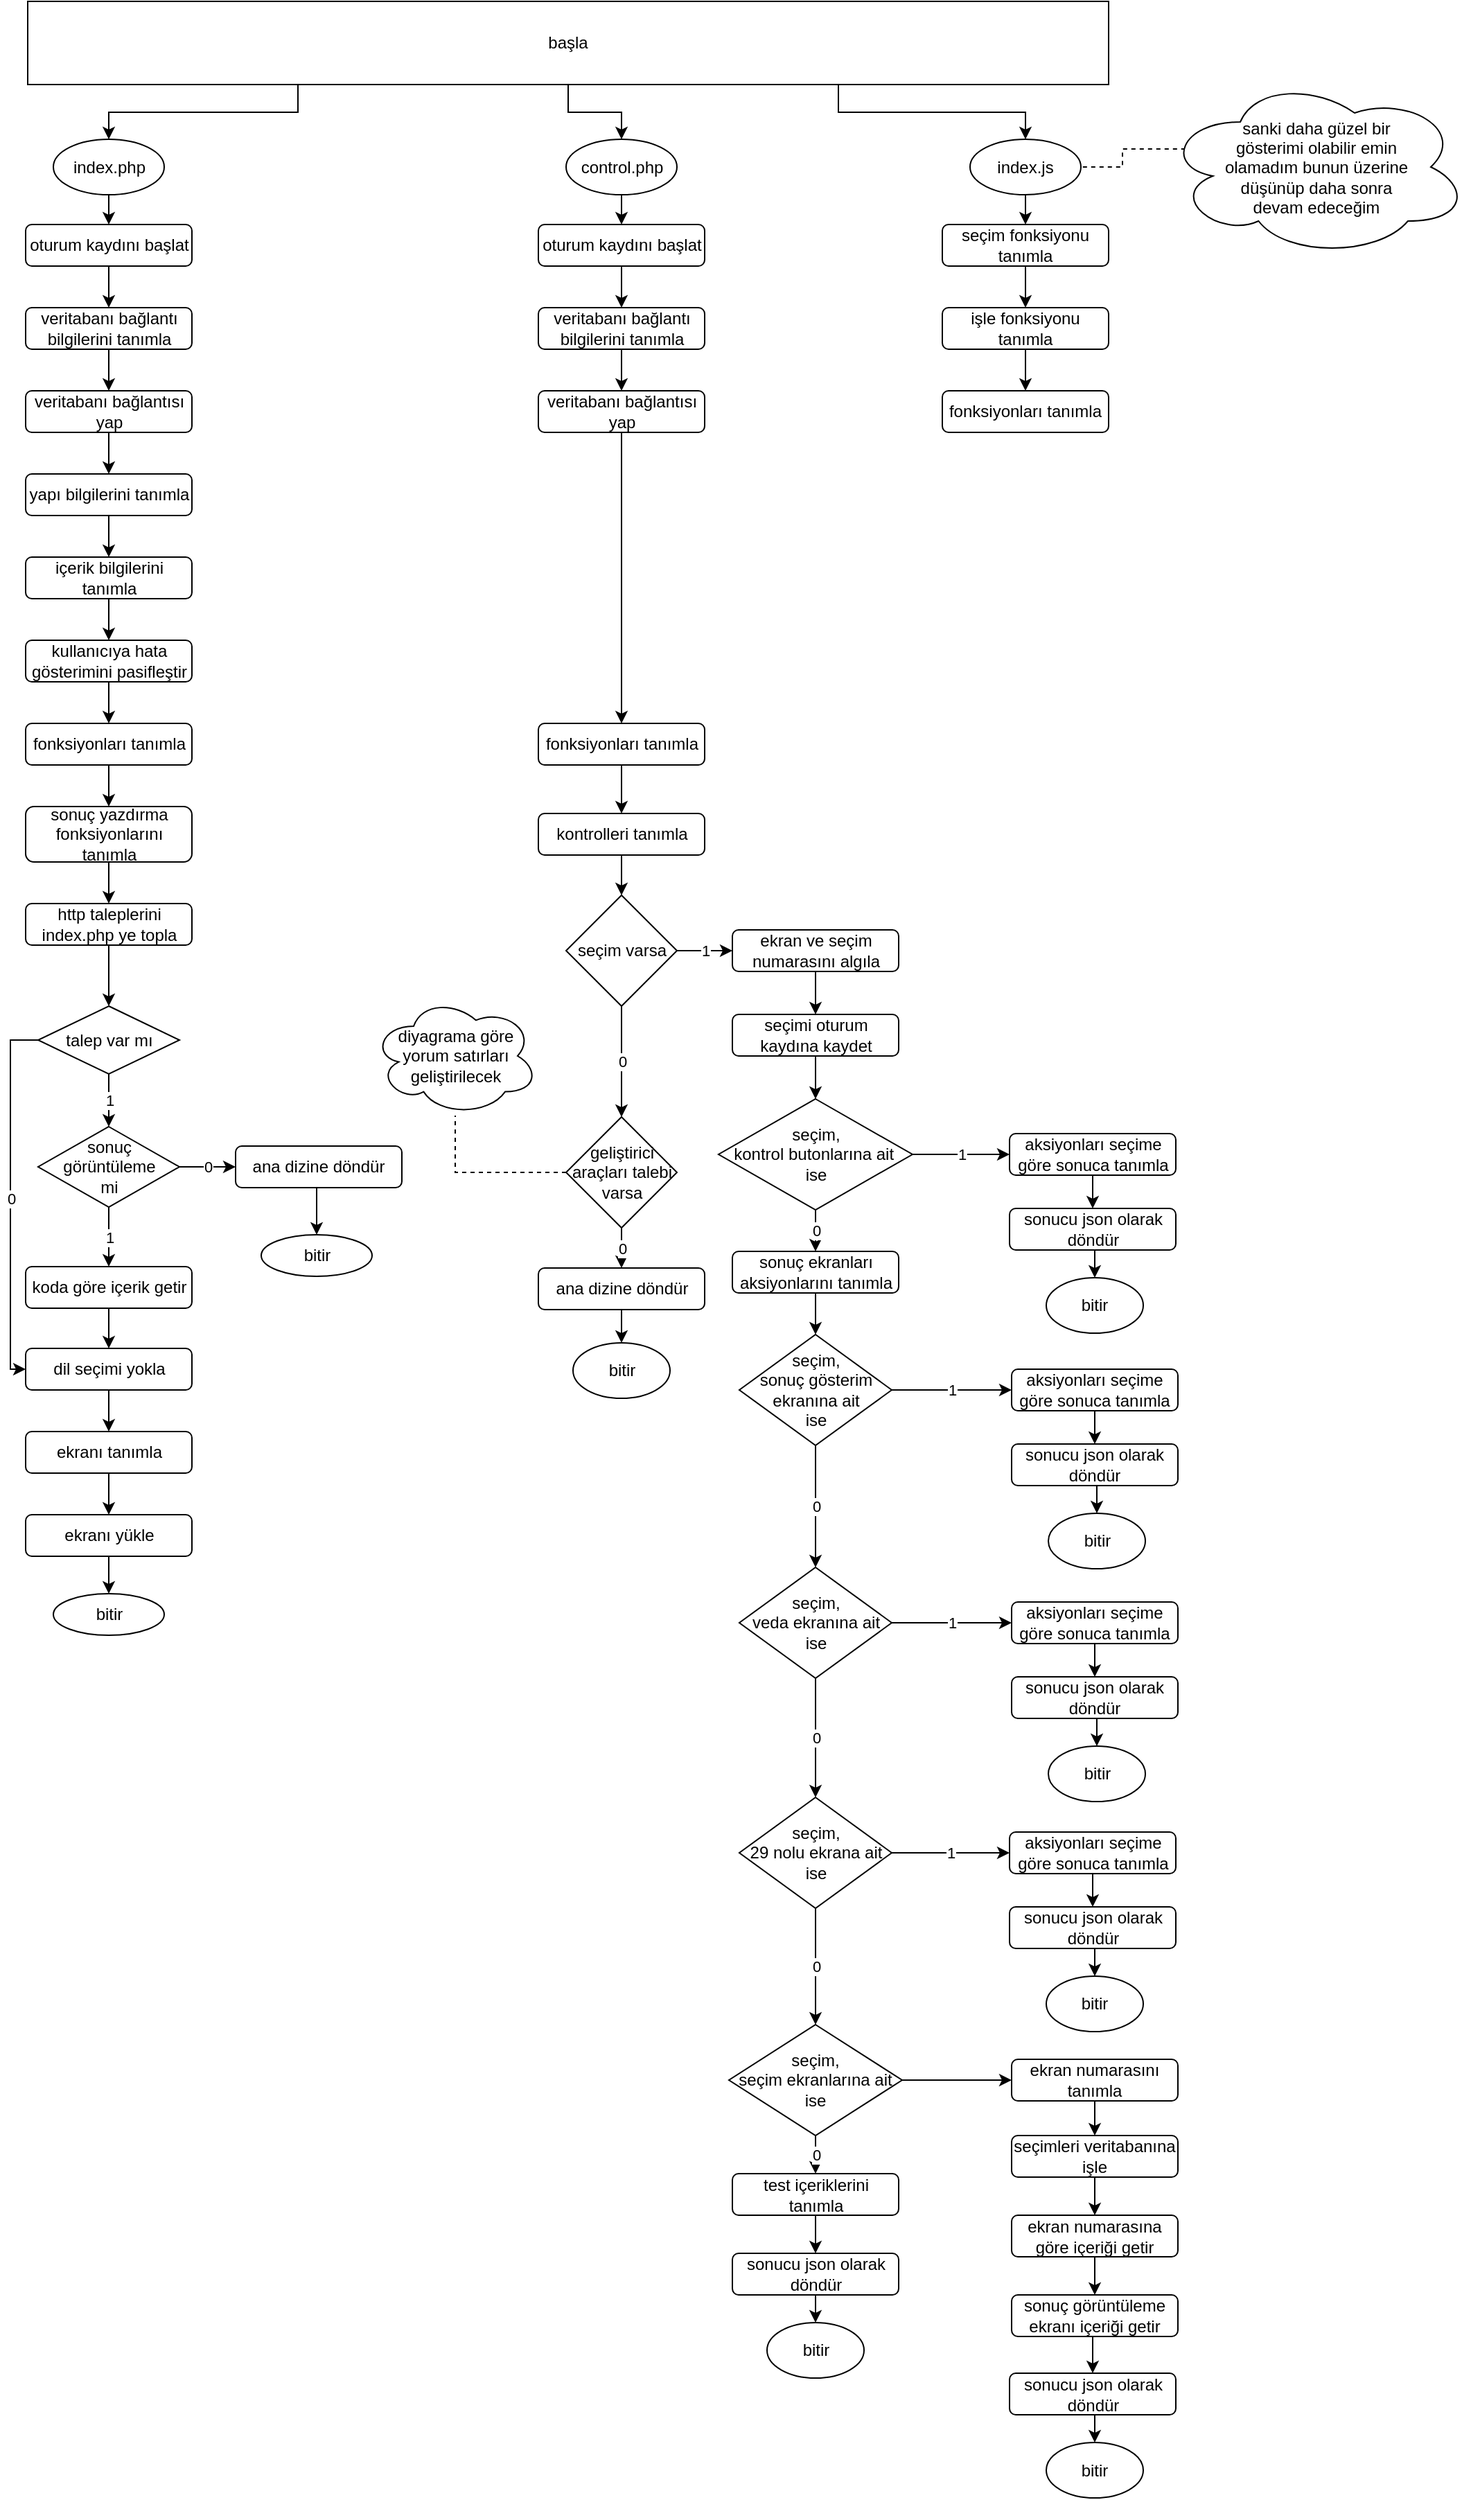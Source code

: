 <mxfile version="10.6.7" type="device"><diagram id="p0BvSdagmJP7xBnt4I6D" name="Sayfa -1"><mxGraphModel dx="1566" dy="698" grid="1" gridSize="10" guides="1" tooltips="1" connect="1" arrows="1" fold="1" page="1" pageScale="1" pageWidth="827" pageHeight="1169" math="0" shadow="0"><root><mxCell id="0"/><mxCell id="1" parent="0"/><mxCell id="ly19w23eEd7OqHjqicTo-350" style="edgeStyle=orthogonalEdgeStyle;rounded=0;orthogonalLoop=1;jettySize=auto;html=1;exitX=0.25;exitY=1;exitDx=0;exitDy=0;entryX=0.5;entryY=0;entryDx=0;entryDy=0;endArrow=classic;endFill=1;" edge="1" parent="1" source="ly19w23eEd7OqHjqicTo-2" target="ly19w23eEd7OqHjqicTo-345"><mxGeometry relative="1" as="geometry"/></mxCell><mxCell id="ly19w23eEd7OqHjqicTo-351" style="edgeStyle=orthogonalEdgeStyle;rounded=0;orthogonalLoop=1;jettySize=auto;html=1;exitX=0.5;exitY=1;exitDx=0;exitDy=0;entryX=0.5;entryY=0;entryDx=0;entryDy=0;endArrow=classic;endFill=1;" edge="1" parent="1" source="ly19w23eEd7OqHjqicTo-2" target="ly19w23eEd7OqHjqicTo-347"><mxGeometry relative="1" as="geometry"/></mxCell><mxCell id="ly19w23eEd7OqHjqicTo-363" style="edgeStyle=orthogonalEdgeStyle;rounded=0;orthogonalLoop=1;jettySize=auto;html=1;exitX=0.75;exitY=1;exitDx=0;exitDy=0;entryX=0.5;entryY=0;entryDx=0;entryDy=0;endArrow=classic;endFill=1;" edge="1" parent="1" source="ly19w23eEd7OqHjqicTo-2" target="ly19w23eEd7OqHjqicTo-361"><mxGeometry relative="1" as="geometry"/></mxCell><mxCell id="ly19w23eEd7OqHjqicTo-2" value="başla" style="rounded=0;whiteSpace=wrap;html=1;" vertex="1" parent="1"><mxGeometry x="20" y="20" width="780" height="60" as="geometry"/></mxCell><mxCell id="ly19w23eEd7OqHjqicTo-5" value="" style="edgeStyle=orthogonalEdgeStyle;rounded=0;orthogonalLoop=1;jettySize=auto;html=1;" edge="1" parent="1" source="ly19w23eEd7OqHjqicTo-3" target="ly19w23eEd7OqHjqicTo-4"><mxGeometry relative="1" as="geometry"/></mxCell><mxCell id="ly19w23eEd7OqHjqicTo-3" value="oturum kaydını başlat" style="rounded=1;whiteSpace=wrap;html=1;" vertex="1" parent="1"><mxGeometry x="18.5" y="181" width="120" height="30" as="geometry"/></mxCell><mxCell id="ly19w23eEd7OqHjqicTo-67" style="edgeStyle=orthogonalEdgeStyle;rounded=0;orthogonalLoop=1;jettySize=auto;html=1;exitX=0.5;exitY=1;exitDx=0;exitDy=0;entryX=0.5;entryY=0;entryDx=0;entryDy=0;" edge="1" parent="1" source="ly19w23eEd7OqHjqicTo-55" target="ly19w23eEd7OqHjqicTo-57"><mxGeometry relative="1" as="geometry"/></mxCell><mxCell id="ly19w23eEd7OqHjqicTo-55" value="oturum kaydını başlat" style="rounded=1;whiteSpace=wrap;html=1;" vertex="1" parent="1"><mxGeometry x="388.5" y="181" width="120" height="30" as="geometry"/></mxCell><mxCell id="ly19w23eEd7OqHjqicTo-368" value="" style="edgeStyle=orthogonalEdgeStyle;rounded=0;orthogonalLoop=1;jettySize=auto;html=1;endArrow=classic;endFill=1;" edge="1" parent="1" source="ly19w23eEd7OqHjqicTo-364" target="ly19w23eEd7OqHjqicTo-367"><mxGeometry relative="1" as="geometry"/></mxCell><mxCell id="ly19w23eEd7OqHjqicTo-364" value="seçim fonksiyonu tanımla" style="rounded=1;whiteSpace=wrap;html=1;" vertex="1" parent="1"><mxGeometry x="680" y="181" width="120" height="30" as="geometry"/></mxCell><mxCell id="ly19w23eEd7OqHjqicTo-370" value="" style="edgeStyle=orthogonalEdgeStyle;rounded=0;orthogonalLoop=1;jettySize=auto;html=1;endArrow=classic;endFill=1;" edge="1" parent="1" source="ly19w23eEd7OqHjqicTo-367" target="ly19w23eEd7OqHjqicTo-369"><mxGeometry relative="1" as="geometry"/></mxCell><mxCell id="ly19w23eEd7OqHjqicTo-367" value="işle fonksiyonu tanımla" style="rounded=1;whiteSpace=wrap;html=1;" vertex="1" parent="1"><mxGeometry x="680" y="241" width="120" height="30" as="geometry"/></mxCell><mxCell id="ly19w23eEd7OqHjqicTo-369" value="fonksiyonları tanımla" style="rounded=1;whiteSpace=wrap;html=1;" vertex="1" parent="1"><mxGeometry x="680" y="301" width="120" height="30" as="geometry"/></mxCell><mxCell id="ly19w23eEd7OqHjqicTo-7" value="" style="edgeStyle=orthogonalEdgeStyle;rounded=0;orthogonalLoop=1;jettySize=auto;html=1;" edge="1" parent="1" source="ly19w23eEd7OqHjqicTo-4" target="ly19w23eEd7OqHjqicTo-6"><mxGeometry relative="1" as="geometry"/></mxCell><mxCell id="ly19w23eEd7OqHjqicTo-4" value="veritabanı bağlantı bilgilerini tanımla" style="rounded=1;whiteSpace=wrap;html=1;" vertex="1" parent="1"><mxGeometry x="18.5" y="241" width="120" height="30" as="geometry"/></mxCell><mxCell id="ly19w23eEd7OqHjqicTo-66" style="edgeStyle=orthogonalEdgeStyle;rounded=0;orthogonalLoop=1;jettySize=auto;html=1;exitX=0.5;exitY=1;exitDx=0;exitDy=0;entryX=0.5;entryY=0;entryDx=0;entryDy=0;" edge="1" parent="1" source="ly19w23eEd7OqHjqicTo-57" target="ly19w23eEd7OqHjqicTo-59"><mxGeometry relative="1" as="geometry"/></mxCell><mxCell id="ly19w23eEd7OqHjqicTo-57" value="veritabanı bağlantı bilgilerini tanımla" style="rounded=1;whiteSpace=wrap;html=1;" vertex="1" parent="1"><mxGeometry x="388.5" y="241" width="120" height="30" as="geometry"/></mxCell><mxCell id="ly19w23eEd7OqHjqicTo-9" value="" style="edgeStyle=orthogonalEdgeStyle;rounded=0;orthogonalLoop=1;jettySize=auto;html=1;" edge="1" parent="1" source="ly19w23eEd7OqHjqicTo-6" target="ly19w23eEd7OqHjqicTo-8"><mxGeometry relative="1" as="geometry"/></mxCell><mxCell id="ly19w23eEd7OqHjqicTo-6" value="veritabanı bağlantısı yap" style="rounded=1;whiteSpace=wrap;html=1;" vertex="1" parent="1"><mxGeometry x="18.5" y="301" width="120" height="30" as="geometry"/></mxCell><mxCell id="ly19w23eEd7OqHjqicTo-65" style="edgeStyle=orthogonalEdgeStyle;rounded=0;orthogonalLoop=1;jettySize=auto;html=1;exitX=0.5;exitY=1;exitDx=0;exitDy=0;entryX=0.5;entryY=0;entryDx=0;entryDy=0;" edge="1" parent="1" source="ly19w23eEd7OqHjqicTo-59" target="ly19w23eEd7OqHjqicTo-61"><mxGeometry relative="1" as="geometry"/></mxCell><mxCell id="ly19w23eEd7OqHjqicTo-59" value="veritabanı bağlantısı yap" style="rounded=1;whiteSpace=wrap;html=1;" vertex="1" parent="1"><mxGeometry x="388.5" y="301" width="120" height="30" as="geometry"/></mxCell><mxCell id="ly19w23eEd7OqHjqicTo-11" value="" style="edgeStyle=orthogonalEdgeStyle;rounded=0;orthogonalLoop=1;jettySize=auto;html=1;" edge="1" parent="1" source="ly19w23eEd7OqHjqicTo-8" target="ly19w23eEd7OqHjqicTo-10"><mxGeometry relative="1" as="geometry"/></mxCell><mxCell id="ly19w23eEd7OqHjqicTo-8" value="yapı bilgilerini tanımla" style="rounded=1;whiteSpace=wrap;html=1;" vertex="1" parent="1"><mxGeometry x="18.5" y="361" width="120" height="30" as="geometry"/></mxCell><mxCell id="ly19w23eEd7OqHjqicTo-13" value="" style="edgeStyle=orthogonalEdgeStyle;rounded=0;orthogonalLoop=1;jettySize=auto;html=1;" edge="1" parent="1" source="ly19w23eEd7OqHjqicTo-10" target="ly19w23eEd7OqHjqicTo-12"><mxGeometry relative="1" as="geometry"/></mxCell><mxCell id="ly19w23eEd7OqHjqicTo-10" value="içerik bilgilerini tanımla" style="rounded=1;whiteSpace=wrap;html=1;" vertex="1" parent="1"><mxGeometry x="18.5" y="421" width="120" height="30" as="geometry"/></mxCell><mxCell id="ly19w23eEd7OqHjqicTo-15" value="" style="edgeStyle=orthogonalEdgeStyle;rounded=0;orthogonalLoop=1;jettySize=auto;html=1;" edge="1" parent="1" source="ly19w23eEd7OqHjqicTo-12" target="ly19w23eEd7OqHjqicTo-14"><mxGeometry relative="1" as="geometry"/></mxCell><mxCell id="ly19w23eEd7OqHjqicTo-12" value="kullanıcıya hata gösterimini pasifleştir" style="rounded=1;whiteSpace=wrap;html=1;" vertex="1" parent="1"><mxGeometry x="18.5" y="481" width="120" height="30" as="geometry"/></mxCell><mxCell id="ly19w23eEd7OqHjqicTo-17" value="" style="edgeStyle=orthogonalEdgeStyle;rounded=0;orthogonalLoop=1;jettySize=auto;html=1;" edge="1" parent="1" source="ly19w23eEd7OqHjqicTo-14" target="ly19w23eEd7OqHjqicTo-16"><mxGeometry relative="1" as="geometry"/></mxCell><mxCell id="ly19w23eEd7OqHjqicTo-14" value="fonksiyonları tanımla" style="rounded=1;whiteSpace=wrap;html=1;" vertex="1" parent="1"><mxGeometry x="18.5" y="541" width="120" height="30" as="geometry"/></mxCell><mxCell id="ly19w23eEd7OqHjqicTo-64" value="" style="edgeStyle=orthogonalEdgeStyle;rounded=0;orthogonalLoop=1;jettySize=auto;html=1;" edge="1" parent="1" source="ly19w23eEd7OqHjqicTo-61" target="ly19w23eEd7OqHjqicTo-63"><mxGeometry relative="1" as="geometry"/></mxCell><mxCell id="ly19w23eEd7OqHjqicTo-61" value="fonksiyonları tanımla" style="rounded=1;whiteSpace=wrap;html=1;" vertex="1" parent="1"><mxGeometry x="388.5" y="541" width="120" height="30" as="geometry"/></mxCell><mxCell id="ly19w23eEd7OqHjqicTo-69" style="edgeStyle=orthogonalEdgeStyle;rounded=0;orthogonalLoop=1;jettySize=auto;html=1;exitX=0.5;exitY=1;exitDx=0;exitDy=0;entryX=0.5;entryY=0;entryDx=0;entryDy=0;" edge="1" parent="1" source="ly19w23eEd7OqHjqicTo-63" target="ly19w23eEd7OqHjqicTo-68"><mxGeometry relative="1" as="geometry"/></mxCell><mxCell id="ly19w23eEd7OqHjqicTo-63" value="kontrolleri tanımla" style="rounded=1;whiteSpace=wrap;html=1;" vertex="1" parent="1"><mxGeometry x="388.5" y="606" width="120" height="30" as="geometry"/></mxCell><mxCell id="ly19w23eEd7OqHjqicTo-267" value="" style="edgeStyle=orthogonalEdgeStyle;rounded=0;orthogonalLoop=1;jettySize=auto;html=1;endArrow=classic;endFill=1;" edge="1" parent="1" source="ly19w23eEd7OqHjqicTo-71" target="ly19w23eEd7OqHjqicTo-266"><mxGeometry relative="1" as="geometry"/></mxCell><mxCell id="ly19w23eEd7OqHjqicTo-71" value="ekran ve seçim numarasını algıla" style="rounded=1;whiteSpace=wrap;html=1;" vertex="1" parent="1"><mxGeometry x="528.5" y="690.0" width="120" height="30" as="geometry"/></mxCell><mxCell id="ly19w23eEd7OqHjqicTo-282" style="edgeStyle=orthogonalEdgeStyle;rounded=0;orthogonalLoop=1;jettySize=auto;html=1;exitX=0.5;exitY=1;exitDx=0;exitDy=0;entryX=0.5;entryY=0;entryDx=0;entryDy=0;endArrow=classic;endFill=1;" edge="1" parent="1" source="ly19w23eEd7OqHjqicTo-266" target="ly19w23eEd7OqHjqicTo-281"><mxGeometry relative="1" as="geometry"/></mxCell><mxCell id="ly19w23eEd7OqHjqicTo-266" value="seçimi oturum kaydına kaydet" style="rounded=1;whiteSpace=wrap;html=1;" vertex="1" parent="1"><mxGeometry x="528.5" y="751" width="120" height="30" as="geometry"/></mxCell><mxCell id="ly19w23eEd7OqHjqicTo-286" style="edgeStyle=orthogonalEdgeStyle;rounded=0;orthogonalLoop=1;jettySize=auto;html=1;exitX=0.5;exitY=1;exitDx=0;exitDy=0;entryX=0.5;entryY=0;entryDx=0;entryDy=0;endArrow=classic;endFill=1;" edge="1" parent="1" source="ly19w23eEd7OqHjqicTo-279" target="ly19w23eEd7OqHjqicTo-285"><mxGeometry relative="1" as="geometry"/></mxCell><mxCell id="ly19w23eEd7OqHjqicTo-279" value="sonuç ekranları aksiyonlarını tanımla" style="rounded=1;whiteSpace=wrap;html=1;" vertex="1" parent="1"><mxGeometry x="528.5" y="922" width="120" height="30" as="geometry"/></mxCell><mxCell id="ly19w23eEd7OqHjqicTo-340" style="edgeStyle=orthogonalEdgeStyle;rounded=0;orthogonalLoop=1;jettySize=auto;html=1;exitX=0.5;exitY=1;exitDx=0;exitDy=0;entryX=0.5;entryY=0;entryDx=0;entryDy=0;endArrow=classic;endFill=1;" edge="1" parent="1" source="ly19w23eEd7OqHjqicTo-336" target="ly19w23eEd7OqHjqicTo-338"><mxGeometry relative="1" as="geometry"/></mxCell><mxCell id="ly19w23eEd7OqHjqicTo-336" value="ana dizine döndür" style="rounded=1;whiteSpace=wrap;html=1;" vertex="1" parent="1"><mxGeometry x="388.5" y="934" width="120" height="30" as="geometry"/></mxCell><mxCell id="ly19w23eEd7OqHjqicTo-276" value="" style="edgeStyle=orthogonalEdgeStyle;rounded=0;orthogonalLoop=1;jettySize=auto;html=1;endArrow=classic;endFill=1;" edge="1" parent="1" source="ly19w23eEd7OqHjqicTo-273" target="ly19w23eEd7OqHjqicTo-275"><mxGeometry relative="1" as="geometry"/></mxCell><mxCell id="ly19w23eEd7OqHjqicTo-273" value="aksiyonları seçime göre sonuca tanımla" style="rounded=1;whiteSpace=wrap;html=1;" vertex="1" parent="1"><mxGeometry x="728.5" y="837" width="120" height="30" as="geometry"/></mxCell><mxCell id="ly19w23eEd7OqHjqicTo-278" style="edgeStyle=orthogonalEdgeStyle;rounded=0;orthogonalLoop=1;jettySize=auto;html=1;exitX=0.5;exitY=1;exitDx=0;exitDy=0;entryX=0.5;entryY=0;entryDx=0;entryDy=0;endArrow=classic;endFill=1;" edge="1" parent="1" source="ly19w23eEd7OqHjqicTo-275" target="ly19w23eEd7OqHjqicTo-277"><mxGeometry relative="1" as="geometry"/></mxCell><mxCell id="ly19w23eEd7OqHjqicTo-275" value="sonucu json olarak döndür" style="rounded=1;whiteSpace=wrap;html=1;" vertex="1" parent="1"><mxGeometry x="728.5" y="891" width="120" height="30" as="geometry"/></mxCell><mxCell id="ly19w23eEd7OqHjqicTo-19" value="" style="edgeStyle=orthogonalEdgeStyle;rounded=0;orthogonalLoop=1;jettySize=auto;html=1;" edge="1" parent="1" source="ly19w23eEd7OqHjqicTo-16" target="ly19w23eEd7OqHjqicTo-18"><mxGeometry relative="1" as="geometry"/></mxCell><mxCell id="ly19w23eEd7OqHjqicTo-16" value="sonuç yazdırma fonksiyonlarını tanımla" style="rounded=1;whiteSpace=wrap;html=1;" vertex="1" parent="1"><mxGeometry x="18.5" y="601" width="120" height="40" as="geometry"/></mxCell><mxCell id="ly19w23eEd7OqHjqicTo-21" value="" style="edgeStyle=orthogonalEdgeStyle;rounded=0;orthogonalLoop=1;jettySize=auto;html=1;" edge="1" parent="1" source="ly19w23eEd7OqHjqicTo-18" target="ly19w23eEd7OqHjqicTo-20"><mxGeometry relative="1" as="geometry"/></mxCell><mxCell id="ly19w23eEd7OqHjqicTo-18" value="http taleplerini index.php ye topla" style="rounded=1;whiteSpace=wrap;html=1;" vertex="1" parent="1"><mxGeometry x="18.5" y="671" width="120" height="30" as="geometry"/></mxCell><mxCell id="ly19w23eEd7OqHjqicTo-43" value="1" style="edgeStyle=orthogonalEdgeStyle;rounded=0;orthogonalLoop=1;jettySize=auto;html=1;exitX=0.5;exitY=1;exitDx=0;exitDy=0;entryX=0.5;entryY=0;entryDx=0;entryDy=0;" edge="1" parent="1" source="ly19w23eEd7OqHjqicTo-20" target="ly19w23eEd7OqHjqicTo-30"><mxGeometry relative="1" as="geometry"/></mxCell><mxCell id="ly19w23eEd7OqHjqicTo-356" value="0" style="edgeStyle=orthogonalEdgeStyle;rounded=0;orthogonalLoop=1;jettySize=auto;html=1;exitX=0;exitY=0.5;exitDx=0;exitDy=0;entryX=0;entryY=0.5;entryDx=0;entryDy=0;endArrow=classic;endFill=1;" edge="1" parent="1" source="ly19w23eEd7OqHjqicTo-20" target="ly19w23eEd7OqHjqicTo-22"><mxGeometry relative="1" as="geometry"/></mxCell><mxCell id="ly19w23eEd7OqHjqicTo-20" value="talep var mı" style="rhombus;whiteSpace=wrap;html=1;fontFamily=Helvetica;fontSize=12;fontColor=#000000;align=center;strokeColor=#000000;fillColor=#ffffff;" vertex="1" parent="1"><mxGeometry x="27.5" y="745" width="102" height="49" as="geometry"/></mxCell><mxCell id="ly19w23eEd7OqHjqicTo-353" value="0" style="edgeStyle=orthogonalEdgeStyle;rounded=0;orthogonalLoop=1;jettySize=auto;html=1;exitX=1;exitY=0.5;exitDx=0;exitDy=0;entryX=0;entryY=0.5;entryDx=0;entryDy=0;endArrow=classic;endFill=1;" edge="1" parent="1" source="ly19w23eEd7OqHjqicTo-30" target="ly19w23eEd7OqHjqicTo-44"><mxGeometry relative="1" as="geometry"/></mxCell><mxCell id="ly19w23eEd7OqHjqicTo-355" value="1" style="edgeStyle=orthogonalEdgeStyle;rounded=0;orthogonalLoop=1;jettySize=auto;html=1;exitX=0.5;exitY=1;exitDx=0;exitDy=0;entryX=0.5;entryY=0;entryDx=0;entryDy=0;endArrow=classic;endFill=1;" edge="1" parent="1" source="ly19w23eEd7OqHjqicTo-30" target="ly19w23eEd7OqHjqicTo-32"><mxGeometry relative="1" as="geometry"/></mxCell><mxCell id="ly19w23eEd7OqHjqicTo-30" value="sonuç &lt;br&gt;görüntüleme &lt;br&gt;mi" style="rhombus;whiteSpace=wrap;html=1;fontFamily=Helvetica;fontSize=12;fontColor=#000000;align=center;strokeColor=#000000;fillColor=#ffffff;" vertex="1" parent="1"><mxGeometry x="27.5" y="832" width="102" height="58" as="geometry"/></mxCell><mxCell id="ly19w23eEd7OqHjqicTo-25" value="" style="edgeStyle=orthogonalEdgeStyle;rounded=0;orthogonalLoop=1;jettySize=auto;html=1;" edge="1" parent="1" source="ly19w23eEd7OqHjqicTo-22" target="ly19w23eEd7OqHjqicTo-24"><mxGeometry relative="1" as="geometry"/></mxCell><mxCell id="ly19w23eEd7OqHjqicTo-22" value="dil seçimi yokla" style="rounded=1;whiteSpace=wrap;html=1;" vertex="1" parent="1"><mxGeometry x="18.5" y="992" width="120" height="30" as="geometry"/></mxCell><mxCell id="ly19w23eEd7OqHjqicTo-53" style="edgeStyle=orthogonalEdgeStyle;rounded=0;orthogonalLoop=1;jettySize=auto;html=1;exitX=0.5;exitY=1;exitDx=0;exitDy=0;entryX=0.5;entryY=0;entryDx=0;entryDy=0;" edge="1" parent="1" source="ly19w23eEd7OqHjqicTo-32" target="ly19w23eEd7OqHjqicTo-22"><mxGeometry relative="1" as="geometry"/></mxCell><mxCell id="ly19w23eEd7OqHjqicTo-32" value="koda göre içerik getir" style="rounded=1;whiteSpace=wrap;html=1;" vertex="1" parent="1"><mxGeometry x="18.5" y="933" width="120" height="30" as="geometry"/></mxCell><mxCell id="ly19w23eEd7OqHjqicTo-354" style="edgeStyle=orthogonalEdgeStyle;rounded=0;orthogonalLoop=1;jettySize=auto;html=1;exitX=0.5;exitY=1;exitDx=0;exitDy=0;entryX=0.5;entryY=0;entryDx=0;entryDy=0;endArrow=classic;endFill=1;" edge="1" parent="1" source="ly19w23eEd7OqHjqicTo-44" target="ly19w23eEd7OqHjqicTo-48"><mxGeometry relative="1" as="geometry"/></mxCell><mxCell id="ly19w23eEd7OqHjqicTo-44" value="ana dizine döndür&lt;br&gt;" style="rounded=1;whiteSpace=wrap;html=1;" vertex="1" parent="1"><mxGeometry x="170" y="846" width="120" height="30" as="geometry"/></mxCell><mxCell id="ly19w23eEd7OqHjqicTo-27" value="" style="edgeStyle=orthogonalEdgeStyle;rounded=0;orthogonalLoop=1;jettySize=auto;html=1;" edge="1" parent="1" source="ly19w23eEd7OqHjqicTo-24" target="ly19w23eEd7OqHjqicTo-26"><mxGeometry relative="1" as="geometry"/></mxCell><mxCell id="ly19w23eEd7OqHjqicTo-24" value="ekranı tanımla" style="rounded=1;whiteSpace=wrap;html=1;" vertex="1" parent="1"><mxGeometry x="18.5" y="1052" width="120" height="30" as="geometry"/></mxCell><mxCell id="ly19w23eEd7OqHjqicTo-360" style="edgeStyle=orthogonalEdgeStyle;rounded=0;orthogonalLoop=1;jettySize=auto;html=1;exitX=0.5;exitY=1;exitDx=0;exitDy=0;entryX=0.5;entryY=0;entryDx=0;entryDy=0;endArrow=classic;endFill=1;" edge="1" parent="1" source="ly19w23eEd7OqHjqicTo-26" target="ly19w23eEd7OqHjqicTo-359"><mxGeometry relative="1" as="geometry"/></mxCell><mxCell id="ly19w23eEd7OqHjqicTo-26" value="ekranı yükle" style="rounded=1;whiteSpace=wrap;html=1;" vertex="1" parent="1"><mxGeometry x="18.5" y="1112" width="120" height="30" as="geometry"/></mxCell><mxCell id="ly19w23eEd7OqHjqicTo-48" value="bitir" style="ellipse;whiteSpace=wrap;html=1;" vertex="1" parent="1"><mxGeometry x="188.5" y="910" width="80" height="30" as="geometry"/></mxCell><mxCell id="ly19w23eEd7OqHjqicTo-270" value="1" style="edgeStyle=orthogonalEdgeStyle;rounded=0;orthogonalLoop=1;jettySize=auto;html=1;exitX=1;exitY=0.5;exitDx=0;exitDy=0;entryX=0;entryY=0.5;entryDx=0;entryDy=0;endArrow=classic;endFill=1;" edge="1" parent="1" source="ly19w23eEd7OqHjqicTo-68" target="ly19w23eEd7OqHjqicTo-71"><mxGeometry relative="1" as="geometry"/></mxCell><mxCell id="ly19w23eEd7OqHjqicTo-335" value="0" style="edgeStyle=orthogonalEdgeStyle;rounded=0;orthogonalLoop=1;jettySize=auto;html=1;endArrow=classic;endFill=1;" edge="1" parent="1" source="ly19w23eEd7OqHjqicTo-68" target="ly19w23eEd7OqHjqicTo-334"><mxGeometry relative="1" as="geometry"/></mxCell><mxCell id="ly19w23eEd7OqHjqicTo-68" value="seçim varsa" style="rhombus;whiteSpace=wrap;html=1;" vertex="1" parent="1"><mxGeometry x="408.5" y="665" width="80" height="80" as="geometry"/></mxCell><mxCell id="ly19w23eEd7OqHjqicTo-341" value="0" style="edgeStyle=orthogonalEdgeStyle;rounded=0;orthogonalLoop=1;jettySize=auto;html=1;exitX=0.5;exitY=1;exitDx=0;exitDy=0;entryX=0.5;entryY=0;entryDx=0;entryDy=0;endArrow=classic;endFill=1;" edge="1" parent="1" source="ly19w23eEd7OqHjqicTo-334" target="ly19w23eEd7OqHjqicTo-336"><mxGeometry relative="1" as="geometry"/></mxCell><mxCell id="ly19w23eEd7OqHjqicTo-344" style="edgeStyle=orthogonalEdgeStyle;rounded=0;orthogonalLoop=1;jettySize=auto;html=1;exitX=0;exitY=0.5;exitDx=0;exitDy=0;endArrow=none;endFill=0;dashed=1;" edge="1" parent="1" source="ly19w23eEd7OqHjqicTo-334" target="ly19w23eEd7OqHjqicTo-342"><mxGeometry relative="1" as="geometry"/></mxCell><mxCell id="ly19w23eEd7OqHjqicTo-334" value="geliştirici araçları talebi varsa" style="rhombus;whiteSpace=wrap;html=1;" vertex="1" parent="1"><mxGeometry x="408.5" y="825" width="80" height="80" as="geometry"/></mxCell><mxCell id="ly19w23eEd7OqHjqicTo-277" value="bitir" style="ellipse;whiteSpace=wrap;html=1;" vertex="1" parent="1"><mxGeometry x="755" y="941" width="70" height="40" as="geometry"/></mxCell><mxCell id="ly19w23eEd7OqHjqicTo-338" value="bitir" style="ellipse;whiteSpace=wrap;html=1;" vertex="1" parent="1"><mxGeometry x="413.5" y="988" width="70" height="40" as="geometry"/></mxCell><mxCell id="ly19w23eEd7OqHjqicTo-283" value="1" style="edgeStyle=orthogonalEdgeStyle;rounded=0;orthogonalLoop=1;jettySize=auto;html=1;exitX=1;exitY=0.5;exitDx=0;exitDy=0;entryX=0;entryY=0.5;entryDx=0;entryDy=0;endArrow=classic;endFill=1;" edge="1" parent="1" source="ly19w23eEd7OqHjqicTo-281" target="ly19w23eEd7OqHjqicTo-273"><mxGeometry relative="1" as="geometry"/></mxCell><mxCell id="ly19w23eEd7OqHjqicTo-284" value="0" style="edgeStyle=orthogonalEdgeStyle;rounded=0;orthogonalLoop=1;jettySize=auto;html=1;exitX=0.5;exitY=1;exitDx=0;exitDy=0;entryX=0.5;entryY=0;entryDx=0;entryDy=0;endArrow=classic;endFill=1;" edge="1" parent="1" source="ly19w23eEd7OqHjqicTo-281" target="ly19w23eEd7OqHjqicTo-279"><mxGeometry relative="1" as="geometry"/></mxCell><mxCell id="ly19w23eEd7OqHjqicTo-281" value="seçim,&lt;br&gt;kontrol butonlarına ait&amp;nbsp;&lt;br&gt;ise&lt;br&gt;" style="rhombus;whiteSpace=wrap;html=1;" vertex="1" parent="1"><mxGeometry x="518.5" y="812" width="140" height="80" as="geometry"/></mxCell><mxCell id="ly19w23eEd7OqHjqicTo-292" value="1" style="edgeStyle=orthogonalEdgeStyle;rounded=0;orthogonalLoop=1;jettySize=auto;html=1;exitX=1;exitY=0.5;exitDx=0;exitDy=0;entryX=0;entryY=0.5;entryDx=0;entryDy=0;endArrow=classic;endFill=1;" edge="1" parent="1" source="ly19w23eEd7OqHjqicTo-285" target="ly19w23eEd7OqHjqicTo-288"><mxGeometry relative="1" as="geometry"/></mxCell><mxCell id="ly19w23eEd7OqHjqicTo-294" value="0" style="edgeStyle=orthogonalEdgeStyle;rounded=0;orthogonalLoop=1;jettySize=auto;html=1;exitX=0.5;exitY=1;exitDx=0;exitDy=0;entryX=0.5;entryY=0;entryDx=0;entryDy=0;endArrow=classic;endFill=1;" edge="1" parent="1" source="ly19w23eEd7OqHjqicTo-285" target="ly19w23eEd7OqHjqicTo-293"><mxGeometry relative="1" as="geometry"/></mxCell><mxCell id="ly19w23eEd7OqHjqicTo-285" value="seçim,&lt;br&gt;sonuç gösterim ekranına ait&lt;br&gt;ise" style="rhombus;whiteSpace=wrap;html=1;" vertex="1" parent="1"><mxGeometry x="533.5" y="982" width="110" height="80" as="geometry"/></mxCell><mxCell id="ly19w23eEd7OqHjqicTo-287" value="" style="edgeStyle=orthogonalEdgeStyle;rounded=0;orthogonalLoop=1;jettySize=auto;html=1;endArrow=classic;endFill=1;" edge="1" parent="1" source="ly19w23eEd7OqHjqicTo-288" target="ly19w23eEd7OqHjqicTo-290"><mxGeometry relative="1" as="geometry"/></mxCell><mxCell id="ly19w23eEd7OqHjqicTo-288" value="aksiyonları seçime göre sonuca tanımla" style="rounded=1;whiteSpace=wrap;html=1;" vertex="1" parent="1"><mxGeometry x="730.0" y="1007" width="120" height="30" as="geometry"/></mxCell><mxCell id="ly19w23eEd7OqHjqicTo-289" style="edgeStyle=orthogonalEdgeStyle;rounded=0;orthogonalLoop=1;jettySize=auto;html=1;exitX=0.5;exitY=1;exitDx=0;exitDy=0;entryX=0.5;entryY=0;entryDx=0;entryDy=0;endArrow=classic;endFill=1;" edge="1" parent="1" source="ly19w23eEd7OqHjqicTo-290" target="ly19w23eEd7OqHjqicTo-291"><mxGeometry relative="1" as="geometry"/></mxCell><mxCell id="ly19w23eEd7OqHjqicTo-290" value="sonucu json olarak döndür" style="rounded=1;whiteSpace=wrap;html=1;" vertex="1" parent="1"><mxGeometry x="730.0" y="1061" width="120" height="30" as="geometry"/></mxCell><mxCell id="ly19w23eEd7OqHjqicTo-291" value="bitir" style="ellipse;whiteSpace=wrap;html=1;" vertex="1" parent="1"><mxGeometry x="756.5" y="1111" width="70" height="40" as="geometry"/></mxCell><mxCell id="ly19w23eEd7OqHjqicTo-300" value="1" style="edgeStyle=orthogonalEdgeStyle;rounded=0;orthogonalLoop=1;jettySize=auto;html=1;exitX=1;exitY=0.5;exitDx=0;exitDy=0;entryX=0;entryY=0.5;entryDx=0;entryDy=0;endArrow=classic;endFill=1;" edge="1" parent="1" source="ly19w23eEd7OqHjqicTo-293" target="ly19w23eEd7OqHjqicTo-296"><mxGeometry relative="1" as="geometry"/></mxCell><mxCell id="ly19w23eEd7OqHjqicTo-302" value="0" style="edgeStyle=orthogonalEdgeStyle;rounded=0;orthogonalLoop=1;jettySize=auto;html=1;endArrow=classic;endFill=1;" edge="1" parent="1" source="ly19w23eEd7OqHjqicTo-293" target="ly19w23eEd7OqHjqicTo-301"><mxGeometry relative="1" as="geometry"/></mxCell><mxCell id="ly19w23eEd7OqHjqicTo-293" value="seçim,&lt;br&gt;veda ekranına ait&lt;br&gt;ise&lt;br&gt;" style="rhombus;whiteSpace=wrap;html=1;" vertex="1" parent="1"><mxGeometry x="533.5" y="1150" width="110" height="80" as="geometry"/></mxCell><mxCell id="ly19w23eEd7OqHjqicTo-308" value="1" style="edgeStyle=orthogonalEdgeStyle;rounded=0;orthogonalLoop=1;jettySize=auto;html=1;exitX=1;exitY=0.5;exitDx=0;exitDy=0;entryX=0;entryY=0.5;entryDx=0;entryDy=0;endArrow=classic;endFill=1;" edge="1" parent="1" source="ly19w23eEd7OqHjqicTo-301" target="ly19w23eEd7OqHjqicTo-304"><mxGeometry relative="1" as="geometry"/></mxCell><mxCell id="ly19w23eEd7OqHjqicTo-310" value="0" style="edgeStyle=orthogonalEdgeStyle;rounded=0;orthogonalLoop=1;jettySize=auto;html=1;endArrow=classic;endFill=1;" edge="1" parent="1" source="ly19w23eEd7OqHjqicTo-301" target="ly19w23eEd7OqHjqicTo-309"><mxGeometry relative="1" as="geometry"/></mxCell><mxCell id="ly19w23eEd7OqHjqicTo-301" value="seçim,&lt;br&gt;29 nolu ekrana ait&lt;br&gt;ise&lt;br&gt;" style="rhombus;whiteSpace=wrap;html=1;" vertex="1" parent="1"><mxGeometry x="533.5" y="1316.0" width="110" height="80" as="geometry"/></mxCell><mxCell id="ly19w23eEd7OqHjqicTo-319" value="0" style="edgeStyle=orthogonalEdgeStyle;rounded=0;orthogonalLoop=1;jettySize=auto;html=1;exitX=0.5;exitY=1;exitDx=0;exitDy=0;entryX=0.5;entryY=0;entryDx=0;entryDy=0;endArrow=classic;endFill=1;" edge="1" parent="1" source="ly19w23eEd7OqHjqicTo-309" target="ly19w23eEd7OqHjqicTo-317"><mxGeometry relative="1" as="geometry"/></mxCell><mxCell id="ly19w23eEd7OqHjqicTo-323" style="edgeStyle=orthogonalEdgeStyle;rounded=0;orthogonalLoop=1;jettySize=auto;html=1;exitX=1;exitY=0.5;exitDx=0;exitDy=0;entryX=0;entryY=0.5;entryDx=0;entryDy=0;endArrow=classic;endFill=1;" edge="1" parent="1" source="ly19w23eEd7OqHjqicTo-309" target="ly19w23eEd7OqHjqicTo-321"><mxGeometry relative="1" as="geometry"/></mxCell><mxCell id="ly19w23eEd7OqHjqicTo-309" value="seçim,&lt;br&gt;seçim ekranlarına ait&lt;br&gt;ise&lt;br&gt;" style="rhombus;whiteSpace=wrap;html=1;" vertex="1" parent="1"><mxGeometry x="526" y="1480" width="125" height="80" as="geometry"/></mxCell><mxCell id="ly19w23eEd7OqHjqicTo-295" value="" style="edgeStyle=orthogonalEdgeStyle;rounded=0;orthogonalLoop=1;jettySize=auto;html=1;endArrow=classic;endFill=1;" edge="1" parent="1" source="ly19w23eEd7OqHjqicTo-296" target="ly19w23eEd7OqHjqicTo-298"><mxGeometry relative="1" as="geometry"/></mxCell><mxCell id="ly19w23eEd7OqHjqicTo-296" value="aksiyonları seçime göre sonuca tanımla" style="rounded=1;whiteSpace=wrap;html=1;" vertex="1" parent="1"><mxGeometry x="730.0" y="1175" width="120" height="30" as="geometry"/></mxCell><mxCell id="ly19w23eEd7OqHjqicTo-297" style="edgeStyle=orthogonalEdgeStyle;rounded=0;orthogonalLoop=1;jettySize=auto;html=1;exitX=0.5;exitY=1;exitDx=0;exitDy=0;entryX=0.5;entryY=0;entryDx=0;entryDy=0;endArrow=classic;endFill=1;" edge="1" parent="1" source="ly19w23eEd7OqHjqicTo-298" target="ly19w23eEd7OqHjqicTo-299"><mxGeometry relative="1" as="geometry"/></mxCell><mxCell id="ly19w23eEd7OqHjqicTo-298" value="sonucu json olarak döndür" style="rounded=1;whiteSpace=wrap;html=1;" vertex="1" parent="1"><mxGeometry x="730.0" y="1229" width="120" height="30" as="geometry"/></mxCell><mxCell id="ly19w23eEd7OqHjqicTo-299" value="bitir" style="ellipse;whiteSpace=wrap;html=1;" vertex="1" parent="1"><mxGeometry x="756.5" y="1279" width="70" height="40" as="geometry"/></mxCell><mxCell id="ly19w23eEd7OqHjqicTo-303" value="" style="edgeStyle=orthogonalEdgeStyle;rounded=0;orthogonalLoop=1;jettySize=auto;html=1;endArrow=classic;endFill=1;" edge="1" parent="1" source="ly19w23eEd7OqHjqicTo-304" target="ly19w23eEd7OqHjqicTo-306"><mxGeometry relative="1" as="geometry"/></mxCell><mxCell id="ly19w23eEd7OqHjqicTo-304" value="aksiyonları seçime göre sonuca tanımla" style="rounded=1;whiteSpace=wrap;html=1;" vertex="1" parent="1"><mxGeometry x="728.5" y="1341" width="120" height="30" as="geometry"/></mxCell><mxCell id="ly19w23eEd7OqHjqicTo-305" style="edgeStyle=orthogonalEdgeStyle;rounded=0;orthogonalLoop=1;jettySize=auto;html=1;exitX=0.5;exitY=1;exitDx=0;exitDy=0;entryX=0.5;entryY=0;entryDx=0;entryDy=0;endArrow=classic;endFill=1;" edge="1" parent="1" source="ly19w23eEd7OqHjqicTo-306" target="ly19w23eEd7OqHjqicTo-307"><mxGeometry relative="1" as="geometry"/></mxCell><mxCell id="ly19w23eEd7OqHjqicTo-306" value="sonucu json olarak döndür" style="rounded=1;whiteSpace=wrap;html=1;" vertex="1" parent="1"><mxGeometry x="728.5" y="1395" width="120" height="30" as="geometry"/></mxCell><mxCell id="ly19w23eEd7OqHjqicTo-320" style="edgeStyle=orthogonalEdgeStyle;rounded=0;orthogonalLoop=1;jettySize=auto;html=1;exitX=0.5;exitY=1;exitDx=0;exitDy=0;entryX=0.5;entryY=0;entryDx=0;entryDy=0;endArrow=classic;endFill=1;" edge="1" parent="1" source="ly19w23eEd7OqHjqicTo-317" target="ly19w23eEd7OqHjqicTo-315"><mxGeometry relative="1" as="geometry"/></mxCell><mxCell id="ly19w23eEd7OqHjqicTo-317" value="test içeriklerini tanımla" style="rounded=1;whiteSpace=wrap;html=1;" vertex="1" parent="1"><mxGeometry x="528.5" y="1587.5" width="120" height="30" as="geometry"/></mxCell><mxCell id="ly19w23eEd7OqHjqicTo-325" value="" style="edgeStyle=orthogonalEdgeStyle;rounded=0;orthogonalLoop=1;jettySize=auto;html=1;endArrow=classic;endFill=1;" edge="1" parent="1" source="ly19w23eEd7OqHjqicTo-321" target="ly19w23eEd7OqHjqicTo-324"><mxGeometry relative="1" as="geometry"/></mxCell><mxCell id="ly19w23eEd7OqHjqicTo-321" value="ekran numarasını tanımla" style="rounded=1;whiteSpace=wrap;html=1;" vertex="1" parent="1"><mxGeometry x="730.0" y="1505" width="120" height="30" as="geometry"/></mxCell><mxCell id="ly19w23eEd7OqHjqicTo-327" value="" style="edgeStyle=orthogonalEdgeStyle;rounded=0;orthogonalLoop=1;jettySize=auto;html=1;endArrow=classic;endFill=1;" edge="1" parent="1" source="ly19w23eEd7OqHjqicTo-324" target="ly19w23eEd7OqHjqicTo-326"><mxGeometry relative="1" as="geometry"/></mxCell><mxCell id="ly19w23eEd7OqHjqicTo-324" value="seçimleri veritabanına işle" style="rounded=1;whiteSpace=wrap;html=1;" vertex="1" parent="1"><mxGeometry x="730.0" y="1560" width="120" height="30" as="geometry"/></mxCell><mxCell id="ly19w23eEd7OqHjqicTo-329" value="" style="edgeStyle=orthogonalEdgeStyle;rounded=0;orthogonalLoop=1;jettySize=auto;html=1;endArrow=classic;endFill=1;" edge="1" parent="1" source="ly19w23eEd7OqHjqicTo-326" target="ly19w23eEd7OqHjqicTo-328"><mxGeometry relative="1" as="geometry"/></mxCell><mxCell id="ly19w23eEd7OqHjqicTo-326" value="ekran numarasına göre içeriği getir" style="rounded=1;whiteSpace=wrap;html=1;" vertex="1" parent="1"><mxGeometry x="730.0" y="1617.5" width="120" height="30" as="geometry"/></mxCell><mxCell id="ly19w23eEd7OqHjqicTo-333" style="edgeStyle=orthogonalEdgeStyle;rounded=0;orthogonalLoop=1;jettySize=auto;html=1;exitX=0.5;exitY=1;exitDx=0;exitDy=0;entryX=0.5;entryY=0;entryDx=0;entryDy=0;endArrow=classic;endFill=1;" edge="1" parent="1" source="ly19w23eEd7OqHjqicTo-328" target="ly19w23eEd7OqHjqicTo-331"><mxGeometry relative="1" as="geometry"/></mxCell><mxCell id="ly19w23eEd7OqHjqicTo-328" value="sonuç görüntüleme ekranı içeriği getir" style="rounded=1;whiteSpace=wrap;html=1;" vertex="1" parent="1"><mxGeometry x="730.0" y="1675" width="120" height="30" as="geometry"/></mxCell><mxCell id="ly19w23eEd7OqHjqicTo-307" value="bitir" style="ellipse;whiteSpace=wrap;html=1;" vertex="1" parent="1"><mxGeometry x="755" y="1445" width="70" height="40" as="geometry"/></mxCell><mxCell id="ly19w23eEd7OqHjqicTo-314" style="edgeStyle=orthogonalEdgeStyle;rounded=0;orthogonalLoop=1;jettySize=auto;html=1;exitX=0.5;exitY=1;exitDx=0;exitDy=0;entryX=0.5;entryY=0;entryDx=0;entryDy=0;endArrow=classic;endFill=1;" edge="1" parent="1" source="ly19w23eEd7OqHjqicTo-315" target="ly19w23eEd7OqHjqicTo-316"><mxGeometry relative="1" as="geometry"/></mxCell><mxCell id="ly19w23eEd7OqHjqicTo-315" value="sonucu json olarak döndür" style="rounded=1;whiteSpace=wrap;html=1;" vertex="1" parent="1"><mxGeometry x="528.5" y="1645" width="120" height="30" as="geometry"/></mxCell><mxCell id="ly19w23eEd7OqHjqicTo-316" value="bitir" style="ellipse;whiteSpace=wrap;html=1;" vertex="1" parent="1"><mxGeometry x="553.5" y="1695" width="70" height="40" as="geometry"/></mxCell><mxCell id="ly19w23eEd7OqHjqicTo-330" style="edgeStyle=orthogonalEdgeStyle;rounded=0;orthogonalLoop=1;jettySize=auto;html=1;exitX=0.5;exitY=1;exitDx=0;exitDy=0;entryX=0.5;entryY=0;entryDx=0;entryDy=0;endArrow=classic;endFill=1;" edge="1" parent="1" source="ly19w23eEd7OqHjqicTo-331" target="ly19w23eEd7OqHjqicTo-332"><mxGeometry relative="1" as="geometry"/></mxCell><mxCell id="ly19w23eEd7OqHjqicTo-331" value="sonucu json olarak döndür" style="rounded=1;whiteSpace=wrap;html=1;" vertex="1" parent="1"><mxGeometry x="728.5" y="1731.5" width="120" height="30" as="geometry"/></mxCell><mxCell id="ly19w23eEd7OqHjqicTo-332" value="bitir" style="ellipse;whiteSpace=wrap;html=1;" vertex="1" parent="1"><mxGeometry x="755" y="1781.5" width="70" height="40" as="geometry"/></mxCell><mxCell id="ly19w23eEd7OqHjqicTo-342" value="diyagrama göre &lt;br&gt;yorum satırları geliştirilecek" style="ellipse;shape=cloud;whiteSpace=wrap;html=1;" vertex="1" parent="1"><mxGeometry x="268.5" y="738" width="120" height="86" as="geometry"/></mxCell><mxCell id="ly19w23eEd7OqHjqicTo-346" style="edgeStyle=orthogonalEdgeStyle;rounded=0;orthogonalLoop=1;jettySize=auto;html=1;exitX=0.5;exitY=1;exitDx=0;exitDy=0;entryX=0.5;entryY=0;entryDx=0;entryDy=0;endArrow=classic;endFill=1;" edge="1" parent="1" source="ly19w23eEd7OqHjqicTo-345" target="ly19w23eEd7OqHjqicTo-3"><mxGeometry relative="1" as="geometry"/></mxCell><mxCell id="ly19w23eEd7OqHjqicTo-345" value="index.php&lt;br&gt;" style="ellipse;whiteSpace=wrap;html=1;" vertex="1" parent="1"><mxGeometry x="38.5" y="119.5" width="80" height="40" as="geometry"/></mxCell><mxCell id="ly19w23eEd7OqHjqicTo-349" style="edgeStyle=orthogonalEdgeStyle;rounded=0;orthogonalLoop=1;jettySize=auto;html=1;exitX=0.5;exitY=1;exitDx=0;exitDy=0;entryX=0.5;entryY=0;entryDx=0;entryDy=0;endArrow=classic;endFill=1;" edge="1" parent="1" source="ly19w23eEd7OqHjqicTo-347" target="ly19w23eEd7OqHjqicTo-55"><mxGeometry relative="1" as="geometry"/></mxCell><mxCell id="ly19w23eEd7OqHjqicTo-347" value="control.php&lt;br&gt;" style="ellipse;whiteSpace=wrap;html=1;" vertex="1" parent="1"><mxGeometry x="408.5" y="119.5" width="80" height="40" as="geometry"/></mxCell><mxCell id="ly19w23eEd7OqHjqicTo-366" style="edgeStyle=orthogonalEdgeStyle;rounded=0;orthogonalLoop=1;jettySize=auto;html=1;exitX=0.5;exitY=1;exitDx=0;exitDy=0;entryX=0.5;entryY=0;entryDx=0;entryDy=0;endArrow=classic;endFill=1;" edge="1" parent="1" source="ly19w23eEd7OqHjqicTo-361" target="ly19w23eEd7OqHjqicTo-364"><mxGeometry relative="1" as="geometry"/></mxCell><mxCell id="ly19w23eEd7OqHjqicTo-361" value="index.js&lt;br&gt;" style="ellipse;whiteSpace=wrap;html=1;" vertex="1" parent="1"><mxGeometry x="700" y="119.5" width="80" height="40" as="geometry"/></mxCell><mxCell id="ly19w23eEd7OqHjqicTo-359" value="bitir" style="ellipse;whiteSpace=wrap;html=1;" vertex="1" parent="1"><mxGeometry x="38.5" y="1169" width="80" height="30" as="geometry"/></mxCell><mxCell id="ly19w23eEd7OqHjqicTo-372" style="rounded=0;orthogonalLoop=1;jettySize=auto;html=1;exitX=0.07;exitY=0.4;exitDx=0;exitDy=0;exitPerimeter=0;entryX=1;entryY=0.5;entryDx=0;entryDy=0;endArrow=none;endFill=0;dashed=1;edgeStyle=orthogonalEdgeStyle;" edge="1" parent="1" source="ly19w23eEd7OqHjqicTo-371" target="ly19w23eEd7OqHjqicTo-361"><mxGeometry relative="1" as="geometry"/></mxCell><mxCell id="ly19w23eEd7OqHjqicTo-371" value="sanki daha güzel bir&lt;br&gt;gösterimi olabilir emin&lt;br&gt;olamadım bunun üzerine&lt;br&gt;düşünüp daha sonra&lt;br&gt;devam edeceğim" style="ellipse;shape=cloud;whiteSpace=wrap;html=1;" vertex="1" parent="1"><mxGeometry x="840" y="74.5" width="220" height="130" as="geometry"/></mxCell><mxCell id="ly19w23eEd7OqHjqicTo-186" value="kontrol buton aksiyon switch" parent="0" visible="0"/><mxCell id="ly19w23eEd7OqHjqicTo-187" style="edgeStyle=orthogonalEdgeStyle;rounded=0;orthogonalLoop=1;jettySize=auto;html=1;exitX=0.5;exitY=1;exitDx=0;exitDy=0;entryX=0.5;entryY=0;entryDx=0;entryDy=0;" edge="1" parent="ly19w23eEd7OqHjqicTo-186" source="ly19w23eEd7OqHjqicTo-188" target="ly19w23eEd7OqHjqicTo-200"><mxGeometry relative="1" as="geometry"/></mxCell><mxCell id="ly19w23eEd7OqHjqicTo-188" value="switch başlat (seçim)" style="rounded=1;whiteSpace=wrap;html=1;" vertex="1" parent="ly19w23eEd7OqHjqicTo-186"><mxGeometry x="390.0" y="930" width="120" height="30" as="geometry"/></mxCell><mxCell id="ly19w23eEd7OqHjqicTo-189" value="" style="edgeStyle=orthogonalEdgeStyle;rounded=0;orthogonalLoop=1;jettySize=auto;html=1;" edge="1" parent="ly19w23eEd7OqHjqicTo-186" source="ly19w23eEd7OqHjqicTo-190" target="ly19w23eEd7OqHjqicTo-194"><mxGeometry relative="1" as="geometry"/></mxCell><mxCell id="ly19w23eEd7OqHjqicTo-190" value="sonuc.ver.url = lanetolsunbuhayat" style="rounded=1;whiteSpace=wrap;html=1;" vertex="1" parent="ly19w23eEd7OqHjqicTo-186"><mxGeometry x="530" y="1095" width="120" height="30" as="geometry"/></mxCell><mxCell id="ly19w23eEd7OqHjqicTo-191" style="edgeStyle=orthogonalEdgeStyle;rounded=0;orthogonalLoop=1;jettySize=auto;html=1;exitX=0.5;exitY=1;exitDx=0;exitDy=0;entryX=0.5;entryY=0;entryDx=0;entryDy=0;" edge="1" parent="ly19w23eEd7OqHjqicTo-186" source="ly19w23eEd7OqHjqicTo-192" target="ly19w23eEd7OqHjqicTo-190"><mxGeometry relative="1" as="geometry"/></mxCell><mxCell id="ly19w23eEd7OqHjqicTo-192" value="sonuç.aksiyon = 1" style="rounded=1;whiteSpace=wrap;html=1;" vertex="1" parent="ly19w23eEd7OqHjqicTo-186"><mxGeometry x="530" y="1035" width="120" height="30" as="geometry"/></mxCell><mxCell id="ly19w23eEd7OqHjqicTo-193" style="edgeStyle=orthogonalEdgeStyle;rounded=0;orthogonalLoop=1;jettySize=auto;html=1;exitX=1;exitY=0.5;exitDx=0;exitDy=0;entryX=0.5;entryY=0;entryDx=0;entryDy=0;" edge="1" parent="ly19w23eEd7OqHjqicTo-186" source="ly19w23eEd7OqHjqicTo-194" target="ly19w23eEd7OqHjqicTo-258"><mxGeometry relative="1" as="geometry"/></mxCell><mxCell id="ly19w23eEd7OqHjqicTo-194" value="sonuc.ver.target = _blank" style="rounded=1;whiteSpace=wrap;html=1;" vertex="1" parent="ly19w23eEd7OqHjqicTo-186"><mxGeometry x="530" y="1152" width="120" height="30" as="geometry"/></mxCell><mxCell id="ly19w23eEd7OqHjqicTo-195" value="1" style="edgeStyle=orthogonalEdgeStyle;rounded=0;orthogonalLoop=1;jettySize=auto;html=1;exitX=0.5;exitY=1;exitDx=0;exitDy=0;entryX=0.5;entryY=0;entryDx=0;entryDy=0;" edge="1" parent="ly19w23eEd7OqHjqicTo-186" source="ly19w23eEd7OqHjqicTo-196" target="ly19w23eEd7OqHjqicTo-188"><mxGeometry relative="1" as="geometry"/></mxCell><mxCell id="ly19w23eEd7OqHjqicTo-196" value="ekranNo=0,&lt;br&gt;seçim&amp;gt;9&lt;br&gt;" style="rhombus;whiteSpace=wrap;html=1;" vertex="1" parent="ly19w23eEd7OqHjqicTo-186"><mxGeometry x="410.0" y="810" width="80" height="80" as="geometry"/></mxCell><mxCell id="ly19w23eEd7OqHjqicTo-197" value="0" style="edgeStyle=orthogonalEdgeStyle;rounded=0;orthogonalLoop=1;jettySize=auto;html=1;exitX=0.5;exitY=1;exitDx=0;exitDy=0;entryX=0.5;entryY=0;entryDx=0;entryDy=0;" edge="1" parent="ly19w23eEd7OqHjqicTo-186" source="ly19w23eEd7OqHjqicTo-200" target="ly19w23eEd7OqHjqicTo-203"><mxGeometry relative="1" as="geometry"/></mxCell><mxCell id="ly19w23eEd7OqHjqicTo-198" value="1" style="edgeStyle=orthogonalEdgeStyle;rounded=0;orthogonalLoop=1;jettySize=auto;html=1;exitX=1;exitY=1;exitDx=0;exitDy=0;entryX=0;entryY=0.5;entryDx=0;entryDy=0;" edge="1" parent="ly19w23eEd7OqHjqicTo-186" source="ly19w23eEd7OqHjqicTo-200" target="ly19w23eEd7OqHjqicTo-192"><mxGeometry relative="1" as="geometry"/></mxCell><mxCell id="ly19w23eEd7OqHjqicTo-199" style="edgeStyle=orthogonalEdgeStyle;rounded=0;orthogonalLoop=1;jettySize=auto;html=1;exitX=0;exitY=0.5;exitDx=0;exitDy=0;entryX=1;entryY=0.5;entryDx=0;entryDy=0;dashed=1;endArrow=none;endFill=0;" edge="1" parent="ly19w23eEd7OqHjqicTo-186" source="ly19w23eEd7OqHjqicTo-200" target="ly19w23eEd7OqHjqicTo-204"><mxGeometry relative="1" as="geometry"/></mxCell><mxCell id="ly19w23eEd7OqHjqicTo-200" value="seçim = 10" style="rhombus;whiteSpace=wrap;html=1;" vertex="1" parent="ly19w23eEd7OqHjqicTo-186"><mxGeometry x="410" y="990" width="80" height="80" as="geometry"/></mxCell><mxCell id="ly19w23eEd7OqHjqicTo-201" value="1" style="edgeStyle=orthogonalEdgeStyle;rounded=0;orthogonalLoop=1;jettySize=auto;html=1;exitX=1;exitY=1;exitDx=0;exitDy=0;entryX=0;entryY=0.5;entryDx=0;entryDy=0;" edge="1" parent="ly19w23eEd7OqHjqicTo-186" source="ly19w23eEd7OqHjqicTo-203" target="ly19w23eEd7OqHjqicTo-220"><mxGeometry relative="1" as="geometry"/></mxCell><mxCell id="ly19w23eEd7OqHjqicTo-202" value="0" style="edgeStyle=orthogonalEdgeStyle;rounded=0;orthogonalLoop=1;jettySize=auto;html=1;exitX=0.5;exitY=1;exitDx=0;exitDy=0;entryX=0.5;entryY=0;entryDx=0;entryDy=0;" edge="1" parent="ly19w23eEd7OqHjqicTo-186" source="ly19w23eEd7OqHjqicTo-203" target="ly19w23eEd7OqHjqicTo-228"><mxGeometry relative="1" as="geometry"/></mxCell><mxCell id="ly19w23eEd7OqHjqicTo-203" value="seçim = 11" style="rhombus;whiteSpace=wrap;html=1;" vertex="1" parent="ly19w23eEd7OqHjqicTo-186"><mxGeometry x="410.0" y="1179" width="80" height="80" as="geometry"/></mxCell><mxCell id="ly19w23eEd7OqHjqicTo-204" value="ormandan çık" style="rounded=1;whiteSpace=wrap;html=1;" vertex="1" parent="ly19w23eEd7OqHjqicTo-186"><mxGeometry x="250" y="1015" width="120" height="30" as="geometry"/></mxCell><mxCell id="ly19w23eEd7OqHjqicTo-205" style="edgeStyle=orthogonalEdgeStyle;rounded=0;orthogonalLoop=1;jettySize=auto;html=1;exitX=1;exitY=0.5;exitDx=0;exitDy=0;entryX=0;entryY=0.5;entryDx=0;entryDy=0;dashed=1;endArrow=none;endFill=0;" edge="1" parent="ly19w23eEd7OqHjqicTo-186" source="ly19w23eEd7OqHjqicTo-206" target="ly19w23eEd7OqHjqicTo-203"><mxGeometry relative="1" as="geometry"/></mxCell><mxCell id="ly19w23eEd7OqHjqicTo-206" value="başa dön&lt;br&gt;" style="rounded=1;whiteSpace=wrap;html=1;" vertex="1" parent="ly19w23eEd7OqHjqicTo-186"><mxGeometry x="250" y="1204" width="120" height="30" as="geometry"/></mxCell><mxCell id="ly19w23eEd7OqHjqicTo-207" value="fikrim var&lt;br&gt;" style="rounded=1;whiteSpace=wrap;html=1;" vertex="1" parent="ly19w23eEd7OqHjqicTo-186"><mxGeometry x="250" y="1376" width="120" height="30" as="geometry"/></mxCell><mxCell id="ly19w23eEd7OqHjqicTo-208" value="siteyi paylaş&lt;br&gt;" style="rounded=1;whiteSpace=wrap;html=1;" vertex="1" parent="ly19w23eEd7OqHjqicTo-186"><mxGeometry x="250" y="1540" width="120" height="30" as="geometry"/></mxCell><mxCell id="ly19w23eEd7OqHjqicTo-209" value="logo yazı&lt;br&gt;" style="rounded=1;whiteSpace=wrap;html=1;" vertex="1" parent="ly19w23eEd7OqHjqicTo-186"><mxGeometry x="250" y="1700" width="120" height="30" as="geometry"/></mxCell><mxCell id="ly19w23eEd7OqHjqicTo-210" value="logo resim&lt;br&gt;" style="rounded=1;whiteSpace=wrap;html=1;" vertex="1" parent="ly19w23eEd7OqHjqicTo-186"><mxGeometry x="250" y="1810" width="120" height="30" as="geometry"/></mxCell><mxCell id="ly19w23eEd7OqHjqicTo-211" style="edgeStyle=orthogonalEdgeStyle;rounded=0;orthogonalLoop=1;jettySize=auto;html=1;exitX=1;exitY=0.5;exitDx=0;exitDy=0;entryX=0;entryY=0.5;entryDx=0;entryDy=0;" edge="1" parent="ly19w23eEd7OqHjqicTo-186" source="ly19w23eEd7OqHjqicTo-212" target="ly19w23eEd7OqHjqicTo-254"><mxGeometry relative="1" as="geometry"/></mxCell><mxCell id="ly19w23eEd7OqHjqicTo-212" value="default&lt;br&gt;" style="rounded=1;whiteSpace=wrap;html=1;" vertex="1" parent="ly19w23eEd7OqHjqicTo-186"><mxGeometry x="390" y="1920" width="120" height="30" as="geometry"/></mxCell><mxCell id="ly19w23eEd7OqHjqicTo-213" value="" style="edgeStyle=orthogonalEdgeStyle;rounded=0;orthogonalLoop=1;jettySize=auto;html=1;" edge="1" parent="ly19w23eEd7OqHjqicTo-186" source="ly19w23eEd7OqHjqicTo-214" target="ly19w23eEd7OqHjqicTo-216"><mxGeometry relative="1" as="geometry"/></mxCell><mxCell id="ly19w23eEd7OqHjqicTo-214" value="sonuç.aksiyon = 1&lt;br&gt;" style="rounded=1;whiteSpace=wrap;html=1;" vertex="1" parent="ly19w23eEd7OqHjqicTo-186"><mxGeometry x="530" y="1396" width="120" height="30" as="geometry"/></mxCell><mxCell id="ly19w23eEd7OqHjqicTo-215" value="" style="edgeStyle=orthogonalEdgeStyle;rounded=0;orthogonalLoop=1;jettySize=auto;html=1;" edge="1" parent="ly19w23eEd7OqHjqicTo-186" source="ly19w23eEd7OqHjqicTo-216" target="ly19w23eEd7OqHjqicTo-218"><mxGeometry relative="1" as="geometry"/></mxCell><mxCell id="ly19w23eEd7OqHjqicTo-216" value="sonuç.veri.mesaj = rehber tanım&lt;br&gt;" style="rounded=1;whiteSpace=wrap;html=1;" vertex="1" parent="ly19w23eEd7OqHjqicTo-186"><mxGeometry x="530" y="1450" width="120" height="30" as="geometry"/></mxCell><mxCell id="ly19w23eEd7OqHjqicTo-217" style="edgeStyle=orthogonalEdgeStyle;rounded=0;orthogonalLoop=1;jettySize=auto;html=1;exitX=1;exitY=0.5;exitDx=0;exitDy=0;entryX=0.5;entryY=0;entryDx=0;entryDy=0;" edge="1" parent="ly19w23eEd7OqHjqicTo-186" source="ly19w23eEd7OqHjqicTo-218" target="ly19w23eEd7OqHjqicTo-258"><mxGeometry relative="1" as="geometry"/></mxCell><mxCell id="ly19w23eEd7OqHjqicTo-218" value="sonuç.veri.url = hedef konum&lt;br&gt;" style="rounded=1;whiteSpace=wrap;html=1;" vertex="1" parent="ly19w23eEd7OqHjqicTo-186"><mxGeometry x="530" y="1500" width="120" height="30" as="geometry"/></mxCell><mxCell id="ly19w23eEd7OqHjqicTo-219" value="" style="edgeStyle=orthogonalEdgeStyle;rounded=0;orthogonalLoop=1;jettySize=auto;html=1;" edge="1" parent="ly19w23eEd7OqHjqicTo-186" source="ly19w23eEd7OqHjqicTo-220" target="ly19w23eEd7OqHjqicTo-222"><mxGeometry relative="1" as="geometry"/></mxCell><mxCell id="ly19w23eEd7OqHjqicTo-220" value="seçimleri sıfırla&lt;br&gt;" style="rounded=1;whiteSpace=wrap;html=1;" vertex="1" parent="ly19w23eEd7OqHjqicTo-186"><mxGeometry x="530" y="1224" width="120" height="30" as="geometry"/></mxCell><mxCell id="ly19w23eEd7OqHjqicTo-221" value="" style="edgeStyle=orthogonalEdgeStyle;rounded=0;orthogonalLoop=1;jettySize=auto;html=1;" edge="1" parent="ly19w23eEd7OqHjqicTo-186" source="ly19w23eEd7OqHjqicTo-222" target="ly19w23eEd7OqHjqicTo-224"><mxGeometry relative="1" as="geometry"/></mxCell><mxCell id="ly19w23eEd7OqHjqicTo-222" value="sonuç.aksiyon = 2&lt;br&gt;" style="rounded=1;whiteSpace=wrap;html=1;" vertex="1" parent="ly19w23eEd7OqHjqicTo-186"><mxGeometry x="530" y="1280" width="120" height="30" as="geometry"/></mxCell><mxCell id="ly19w23eEd7OqHjqicTo-223" style="edgeStyle=orthogonalEdgeStyle;rounded=0;orthogonalLoop=1;jettySize=auto;html=1;exitX=1;exitY=0.5;exitDx=0;exitDy=0;entryX=0.5;entryY=0;entryDx=0;entryDy=0;" edge="1" parent="ly19w23eEd7OqHjqicTo-186" source="ly19w23eEd7OqHjqicTo-224" target="ly19w23eEd7OqHjqicTo-258"><mxGeometry relative="1" as="geometry"/></mxCell><mxCell id="ly19w23eEd7OqHjqicTo-224" value="sonuç.veri.url = ana dizin" style="rounded=1;whiteSpace=wrap;html=1;" vertex="1" parent="ly19w23eEd7OqHjqicTo-186"><mxGeometry x="530" y="1336" width="120" height="30" as="geometry"/></mxCell><mxCell id="ly19w23eEd7OqHjqicTo-225" value="1" style="edgeStyle=orthogonalEdgeStyle;rounded=0;orthogonalLoop=1;jettySize=auto;html=1;exitX=1;exitY=1;exitDx=0;exitDy=0;entryX=0;entryY=0.5;entryDx=0;entryDy=0;" edge="1" parent="ly19w23eEd7OqHjqicTo-186" source="ly19w23eEd7OqHjqicTo-228" target="ly19w23eEd7OqHjqicTo-214"><mxGeometry relative="1" as="geometry"/></mxCell><mxCell id="ly19w23eEd7OqHjqicTo-226" value="0" style="edgeStyle=orthogonalEdgeStyle;rounded=0;orthogonalLoop=1;jettySize=auto;html=1;exitX=0.5;exitY=1;exitDx=0;exitDy=0;entryX=0.5;entryY=0;entryDx=0;entryDy=0;" edge="1" parent="ly19w23eEd7OqHjqicTo-186" source="ly19w23eEd7OqHjqicTo-228" target="ly19w23eEd7OqHjqicTo-232"><mxGeometry relative="1" as="geometry"/></mxCell><mxCell id="ly19w23eEd7OqHjqicTo-227" style="edgeStyle=orthogonalEdgeStyle;rounded=0;orthogonalLoop=1;jettySize=auto;html=1;exitX=0;exitY=0.5;exitDx=0;exitDy=0;entryX=1;entryY=0.5;entryDx=0;entryDy=0;dashed=1;endArrow=none;endFill=0;" edge="1" parent="ly19w23eEd7OqHjqicTo-186" source="ly19w23eEd7OqHjqicTo-228" target="ly19w23eEd7OqHjqicTo-207"><mxGeometry relative="1" as="geometry"/></mxCell><mxCell id="ly19w23eEd7OqHjqicTo-228" value="seçim = 12" style="rhombus;whiteSpace=wrap;html=1;" vertex="1" parent="ly19w23eEd7OqHjqicTo-186"><mxGeometry x="410" y="1351" width="80" height="80" as="geometry"/></mxCell><mxCell id="ly19w23eEd7OqHjqicTo-229" value="1" style="edgeStyle=orthogonalEdgeStyle;rounded=0;orthogonalLoop=1;jettySize=auto;html=1;exitX=1;exitY=1;exitDx=0;exitDy=0;entryX=0;entryY=0.5;entryDx=0;entryDy=0;" edge="1" parent="ly19w23eEd7OqHjqicTo-186" source="ly19w23eEd7OqHjqicTo-232" target="ly19w23eEd7OqHjqicTo-242"><mxGeometry relative="1" as="geometry"/></mxCell><mxCell id="ly19w23eEd7OqHjqicTo-230" value="0" style="edgeStyle=orthogonalEdgeStyle;rounded=0;orthogonalLoop=1;jettySize=auto;html=1;exitX=0.5;exitY=1;exitDx=0;exitDy=0;entryX=0.5;entryY=0;entryDx=0;entryDy=0;" edge="1" parent="ly19w23eEd7OqHjqicTo-186" source="ly19w23eEd7OqHjqicTo-232" target="ly19w23eEd7OqHjqicTo-236"><mxGeometry relative="1" as="geometry"/></mxCell><mxCell id="ly19w23eEd7OqHjqicTo-231" style="edgeStyle=orthogonalEdgeStyle;rounded=0;orthogonalLoop=1;jettySize=auto;html=1;exitX=0;exitY=0.5;exitDx=0;exitDy=0;entryX=1;entryY=0.5;entryDx=0;entryDy=0;dashed=1;endArrow=none;endFill=0;" edge="1" parent="ly19w23eEd7OqHjqicTo-186" source="ly19w23eEd7OqHjqicTo-232" target="ly19w23eEd7OqHjqicTo-208"><mxGeometry relative="1" as="geometry"/></mxCell><mxCell id="ly19w23eEd7OqHjqicTo-232" value="seçim = 13" style="rhombus;whiteSpace=wrap;html=1;" vertex="1" parent="ly19w23eEd7OqHjqicTo-186"><mxGeometry x="410" y="1515" width="80" height="80" as="geometry"/></mxCell><mxCell id="ly19w23eEd7OqHjqicTo-233" style="edgeStyle=orthogonalEdgeStyle;rounded=0;orthogonalLoop=1;jettySize=auto;html=1;exitX=1;exitY=1;exitDx=0;exitDy=0;entryX=0;entryY=0.5;entryDx=0;entryDy=0;" edge="1" parent="ly19w23eEd7OqHjqicTo-186" source="ly19w23eEd7OqHjqicTo-236" target="ly19w23eEd7OqHjqicTo-244"><mxGeometry relative="1" as="geometry"/></mxCell><mxCell id="ly19w23eEd7OqHjqicTo-234" value="0" style="edgeStyle=orthogonalEdgeStyle;rounded=0;orthogonalLoop=1;jettySize=auto;html=1;" edge="1" parent="ly19w23eEd7OqHjqicTo-186" source="ly19w23eEd7OqHjqicTo-236" target="ly19w23eEd7OqHjqicTo-240"><mxGeometry relative="1" as="geometry"/></mxCell><mxCell id="ly19w23eEd7OqHjqicTo-235" style="edgeStyle=orthogonalEdgeStyle;rounded=0;orthogonalLoop=1;jettySize=auto;html=1;exitX=0;exitY=0.5;exitDx=0;exitDy=0;entryX=1;entryY=0.5;entryDx=0;entryDy=0;dashed=1;endArrow=none;endFill=0;" edge="1" parent="ly19w23eEd7OqHjqicTo-186" source="ly19w23eEd7OqHjqicTo-236" target="ly19w23eEd7OqHjqicTo-209"><mxGeometry relative="1" as="geometry"/></mxCell><mxCell id="ly19w23eEd7OqHjqicTo-236" value="seçim = 14" style="rhombus;whiteSpace=wrap;html=1;" vertex="1" parent="ly19w23eEd7OqHjqicTo-186"><mxGeometry x="410" y="1675" width="80" height="80" as="geometry"/></mxCell><mxCell id="ly19w23eEd7OqHjqicTo-237" style="edgeStyle=orthogonalEdgeStyle;rounded=0;orthogonalLoop=1;jettySize=auto;html=1;exitX=1;exitY=1;exitDx=0;exitDy=0;entryX=0;entryY=0.5;entryDx=0;entryDy=0;" edge="1" parent="ly19w23eEd7OqHjqicTo-186" source="ly19w23eEd7OqHjqicTo-240" target="ly19w23eEd7OqHjqicTo-252"><mxGeometry relative="1" as="geometry"/></mxCell><mxCell id="ly19w23eEd7OqHjqicTo-238" value="0" style="edgeStyle=orthogonalEdgeStyle;rounded=0;orthogonalLoop=1;jettySize=auto;html=1;exitX=0.5;exitY=1;exitDx=0;exitDy=0;entryX=0.5;entryY=0;entryDx=0;entryDy=0;" edge="1" parent="ly19w23eEd7OqHjqicTo-186" source="ly19w23eEd7OqHjqicTo-240" target="ly19w23eEd7OqHjqicTo-212"><mxGeometry relative="1" as="geometry"/></mxCell><mxCell id="ly19w23eEd7OqHjqicTo-239" style="edgeStyle=orthogonalEdgeStyle;rounded=0;orthogonalLoop=1;jettySize=auto;html=1;exitX=0;exitY=0.5;exitDx=0;exitDy=0;entryX=1;entryY=0.5;entryDx=0;entryDy=0;dashed=1;endArrow=none;endFill=0;" edge="1" parent="ly19w23eEd7OqHjqicTo-186" source="ly19w23eEd7OqHjqicTo-240" target="ly19w23eEd7OqHjqicTo-210"><mxGeometry relative="1" as="geometry"/></mxCell><mxCell id="ly19w23eEd7OqHjqicTo-240" value="seçim = 15" style="rhombus;whiteSpace=wrap;html=1;" vertex="1" parent="ly19w23eEd7OqHjqicTo-186"><mxGeometry x="410" y="1785" width="80" height="80" as="geometry"/></mxCell><mxCell id="ly19w23eEd7OqHjqicTo-241" value="" style="edgeStyle=orthogonalEdgeStyle;rounded=0;orthogonalLoop=1;jettySize=auto;html=1;" edge="1" parent="ly19w23eEd7OqHjqicTo-186" source="ly19w23eEd7OqHjqicTo-242" target="ly19w23eEd7OqHjqicTo-246"><mxGeometry relative="1" as="geometry"/></mxCell><mxCell id="ly19w23eEd7OqHjqicTo-242" value="sonuç.aksiyon = 5&lt;br&gt;" style="rounded=1;whiteSpace=wrap;html=1;" vertex="1" parent="ly19w23eEd7OqHjqicTo-186"><mxGeometry x="530" y="1560" width="120" height="30" as="geometry"/></mxCell><mxCell id="ly19w23eEd7OqHjqicTo-243" style="edgeStyle=orthogonalEdgeStyle;rounded=0;orthogonalLoop=1;jettySize=auto;html=1;exitX=0.5;exitY=1;exitDx=0;exitDy=0;entryX=0.5;entryY=0;entryDx=0;entryDy=0;" edge="1" parent="ly19w23eEd7OqHjqicTo-186" source="ly19w23eEd7OqHjqicTo-244" target="ly19w23eEd7OqHjqicTo-250"><mxGeometry relative="1" as="geometry"/></mxCell><mxCell id="ly19w23eEd7OqHjqicTo-244" value="sonuç.aksiyon = 2&lt;br&gt;" style="rounded=1;whiteSpace=wrap;html=1;" vertex="1" parent="ly19w23eEd7OqHjqicTo-186"><mxGeometry x="530" y="1720.5" width="120" height="30" as="geometry"/></mxCell><mxCell id="ly19w23eEd7OqHjqicTo-245" value="" style="edgeStyle=orthogonalEdgeStyle;rounded=0;orthogonalLoop=1;jettySize=auto;html=1;" edge="1" parent="ly19w23eEd7OqHjqicTo-186" source="ly19w23eEd7OqHjqicTo-246" target="ly19w23eEd7OqHjqicTo-248"><mxGeometry relative="1" as="geometry"/></mxCell><mxCell id="ly19w23eEd7OqHjqicTo-246" value="sonuç.veri.başlık&lt;br&gt;" style="rounded=1;whiteSpace=wrap;html=1;" vertex="1" parent="ly19w23eEd7OqHjqicTo-186"><mxGeometry x="530" y="1614" width="120" height="30" as="geometry"/></mxCell><mxCell id="ly19w23eEd7OqHjqicTo-247" style="edgeStyle=orthogonalEdgeStyle;rounded=0;orthogonalLoop=1;jettySize=auto;html=1;exitX=1;exitY=0.5;exitDx=0;exitDy=0;entryX=0.5;entryY=0;entryDx=0;entryDy=0;" edge="1" parent="ly19w23eEd7OqHjqicTo-186" source="ly19w23eEd7OqHjqicTo-248" target="ly19w23eEd7OqHjqicTo-258"><mxGeometry relative="1" as="geometry"/></mxCell><mxCell id="ly19w23eEd7OqHjqicTo-248" value="sonuç.veri.url&lt;br&gt;" style="rounded=1;whiteSpace=wrap;html=1;" vertex="1" parent="ly19w23eEd7OqHjqicTo-186"><mxGeometry x="530" y="1665" width="120" height="30" as="geometry"/></mxCell><mxCell id="ly19w23eEd7OqHjqicTo-249" style="edgeStyle=orthogonalEdgeStyle;rounded=0;orthogonalLoop=1;jettySize=auto;html=1;exitX=1;exitY=0.5;exitDx=0;exitDy=0;entryX=0.5;entryY=0;entryDx=0;entryDy=0;" edge="1" parent="ly19w23eEd7OqHjqicTo-186" source="ly19w23eEd7OqHjqicTo-250" target="ly19w23eEd7OqHjqicTo-258"><mxGeometry relative="1" as="geometry"/></mxCell><mxCell id="ly19w23eEd7OqHjqicTo-250" value="sonuç.veri.url&lt;br&gt;" style="rounded=1;whiteSpace=wrap;html=1;" vertex="1" parent="ly19w23eEd7OqHjqicTo-186"><mxGeometry x="530" y="1770" width="120" height="30" as="geometry"/></mxCell><mxCell id="ly19w23eEd7OqHjqicTo-251" style="edgeStyle=orthogonalEdgeStyle;rounded=0;orthogonalLoop=1;jettySize=auto;html=1;exitX=0.5;exitY=1;exitDx=0;exitDy=0;entryX=0.5;entryY=0;entryDx=0;entryDy=0;" edge="1" parent="ly19w23eEd7OqHjqicTo-186" source="ly19w23eEd7OqHjqicTo-252" target="ly19w23eEd7OqHjqicTo-262"><mxGeometry relative="1" as="geometry"/></mxCell><mxCell id="ly19w23eEd7OqHjqicTo-252" value="sonuç.aksiyon = 2&lt;br&gt;" style="rounded=1;whiteSpace=wrap;html=1;" vertex="1" parent="ly19w23eEd7OqHjqicTo-186"><mxGeometry x="530" y="1830" width="120" height="30" as="geometry"/></mxCell><mxCell id="ly19w23eEd7OqHjqicTo-253" value="" style="edgeStyle=orthogonalEdgeStyle;rounded=0;orthogonalLoop=1;jettySize=auto;html=1;" edge="1" parent="ly19w23eEd7OqHjqicTo-186" source="ly19w23eEd7OqHjqicTo-254" target="ly19w23eEd7OqHjqicTo-256"><mxGeometry relative="1" as="geometry"/></mxCell><mxCell id="ly19w23eEd7OqHjqicTo-254" value="sonuç.aksiyon = 4&lt;br&gt;" style="rounded=1;whiteSpace=wrap;html=1;" vertex="1" parent="ly19w23eEd7OqHjqicTo-186"><mxGeometry x="530" y="1920" width="120" height="30" as="geometry"/></mxCell><mxCell id="ly19w23eEd7OqHjqicTo-255" style="edgeStyle=orthogonalEdgeStyle;rounded=0;orthogonalLoop=1;jettySize=auto;html=1;exitX=1;exitY=0.5;exitDx=0;exitDy=0;entryX=0.5;entryY=0;entryDx=0;entryDy=0;" edge="1" parent="ly19w23eEd7OqHjqicTo-186" source="ly19w23eEd7OqHjqicTo-256" target="ly19w23eEd7OqHjqicTo-258"><mxGeometry relative="1" as="geometry"/></mxCell><mxCell id="ly19w23eEd7OqHjqicTo-256" value="sonuç.veri&lt;br&gt;" style="rounded=1;whiteSpace=wrap;html=1;" vertex="1" parent="ly19w23eEd7OqHjqicTo-186"><mxGeometry x="530" y="1970" width="120" height="30" as="geometry"/></mxCell><mxCell id="ly19w23eEd7OqHjqicTo-257" value="" style="edgeStyle=orthogonalEdgeStyle;rounded=0;orthogonalLoop=1;jettySize=auto;html=1;" edge="1" parent="ly19w23eEd7OqHjqicTo-186" source="ly19w23eEd7OqHjqicTo-258" target="ly19w23eEd7OqHjqicTo-260"><mxGeometry relative="1" as="geometry"/></mxCell><mxCell id="ly19w23eEd7OqHjqicTo-258" value="switch bitir&lt;br&gt;" style="rounded=1;whiteSpace=wrap;html=1;" vertex="1" parent="ly19w23eEd7OqHjqicTo-186"><mxGeometry x="650" y="2030" width="120" height="30" as="geometry"/></mxCell><mxCell id="ly19w23eEd7OqHjqicTo-259" style="edgeStyle=orthogonalEdgeStyle;rounded=0;orthogonalLoop=1;jettySize=auto;html=1;exitX=0.5;exitY=1;exitDx=0;exitDy=0;entryX=0.5;entryY=0;entryDx=0;entryDy=0;" edge="1" parent="ly19w23eEd7OqHjqicTo-186" source="ly19w23eEd7OqHjqicTo-260" target="ly19w23eEd7OqHjqicTo-263"><mxGeometry relative="1" as="geometry"/></mxCell><mxCell id="ly19w23eEd7OqHjqicTo-260" value="sonucu json formatında döndür&lt;br&gt;" style="rounded=1;whiteSpace=wrap;html=1;" vertex="1" parent="ly19w23eEd7OqHjqicTo-186"><mxGeometry x="390" y="2030.0" width="120" height="30" as="geometry"/></mxCell><mxCell id="ly19w23eEd7OqHjqicTo-261" style="edgeStyle=orthogonalEdgeStyle;rounded=0;orthogonalLoop=1;jettySize=auto;html=1;exitX=1;exitY=0.5;exitDx=0;exitDy=0;entryX=0.5;entryY=0;entryDx=0;entryDy=0;" edge="1" parent="ly19w23eEd7OqHjqicTo-186" source="ly19w23eEd7OqHjqicTo-262" target="ly19w23eEd7OqHjqicTo-258"><mxGeometry relative="1" as="geometry"/></mxCell><mxCell id="ly19w23eEd7OqHjqicTo-262" value="sonuç.veri.url&lt;br&gt;" style="rounded=1;whiteSpace=wrap;html=1;" vertex="1" parent="ly19w23eEd7OqHjqicTo-186"><mxGeometry x="530" y="1880" width="120" height="30" as="geometry"/></mxCell><mxCell id="ly19w23eEd7OqHjqicTo-263" value="bitir" style="ellipse;whiteSpace=wrap;html=1;" vertex="1" parent="ly19w23eEd7OqHjqicTo-186"><mxGeometry x="410" y="2099.929" width="80" height="30" as="geometry"/></mxCell></root></mxGraphModel></diagram></mxfile>